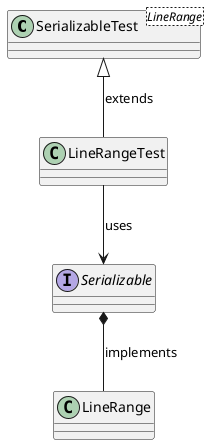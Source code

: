 @startuml

class SerializableTest<LineRange>
class LineRange
interface Serializable
class LineRangeTest

Serializable *-- LineRange : implements
SerializableTest <|-- LineRangeTest : extends
LineRangeTest --> Serializable : uses

@enduml